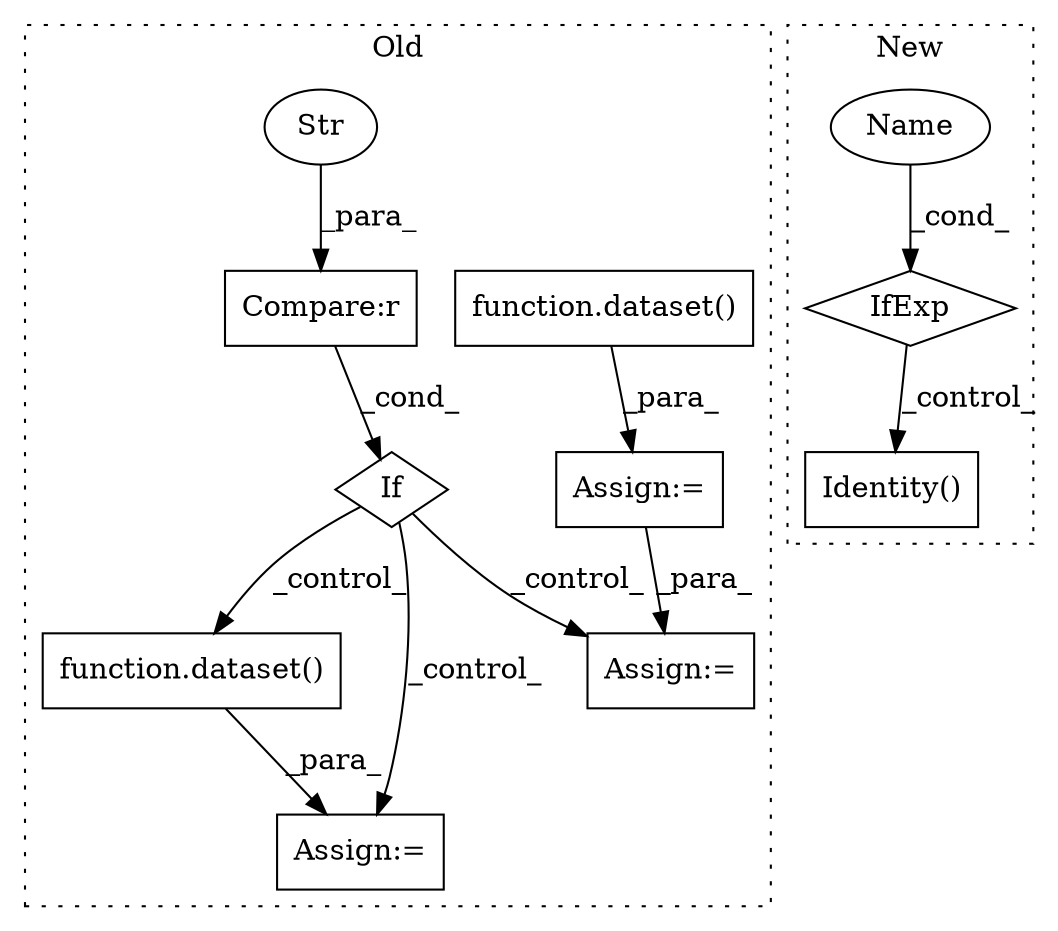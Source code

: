 digraph G {
subgraph cluster0 {
1 [label="function.dataset()" a="75" s="2914" l="81" shape="box"];
3 [label="Assign:=" a="68" s="2911" l="3" shape="box"];
6 [label="Assign:=" a="68" s="3403" l="3" shape="box"];
7 [label="If" a="96" s="3110" l="3" shape="diamond"];
8 [label="Compare:r" a="40" s="3113" l="24" shape="box"];
9 [label="Str" a="66" s="3126" l="11" shape="ellipse"];
10 [label="function.dataset()" a="75" s="3162" l="95" shape="box"];
11 [label="Assign:=" a="68" s="3159" l="3" shape="box"];
label = "Old";
style="dotted";
}
subgraph cluster1 {
2 [label="Identity()" a="75" s="3261" l="13" shape="box"];
4 [label="IfExp" a="51" s="3274,3290" l="4,6" shape="diamond"];
5 [label="Name" a="87" s="3278" l="12" shape="ellipse"];
label = "New";
style="dotted";
}
1 -> 3 [label="_para_"];
3 -> 6 [label="_para_"];
4 -> 2 [label="_control_"];
5 -> 4 [label="_cond_"];
7 -> 11 [label="_control_"];
7 -> 10 [label="_control_"];
7 -> 6 [label="_control_"];
8 -> 7 [label="_cond_"];
9 -> 8 [label="_para_"];
10 -> 11 [label="_para_"];
}